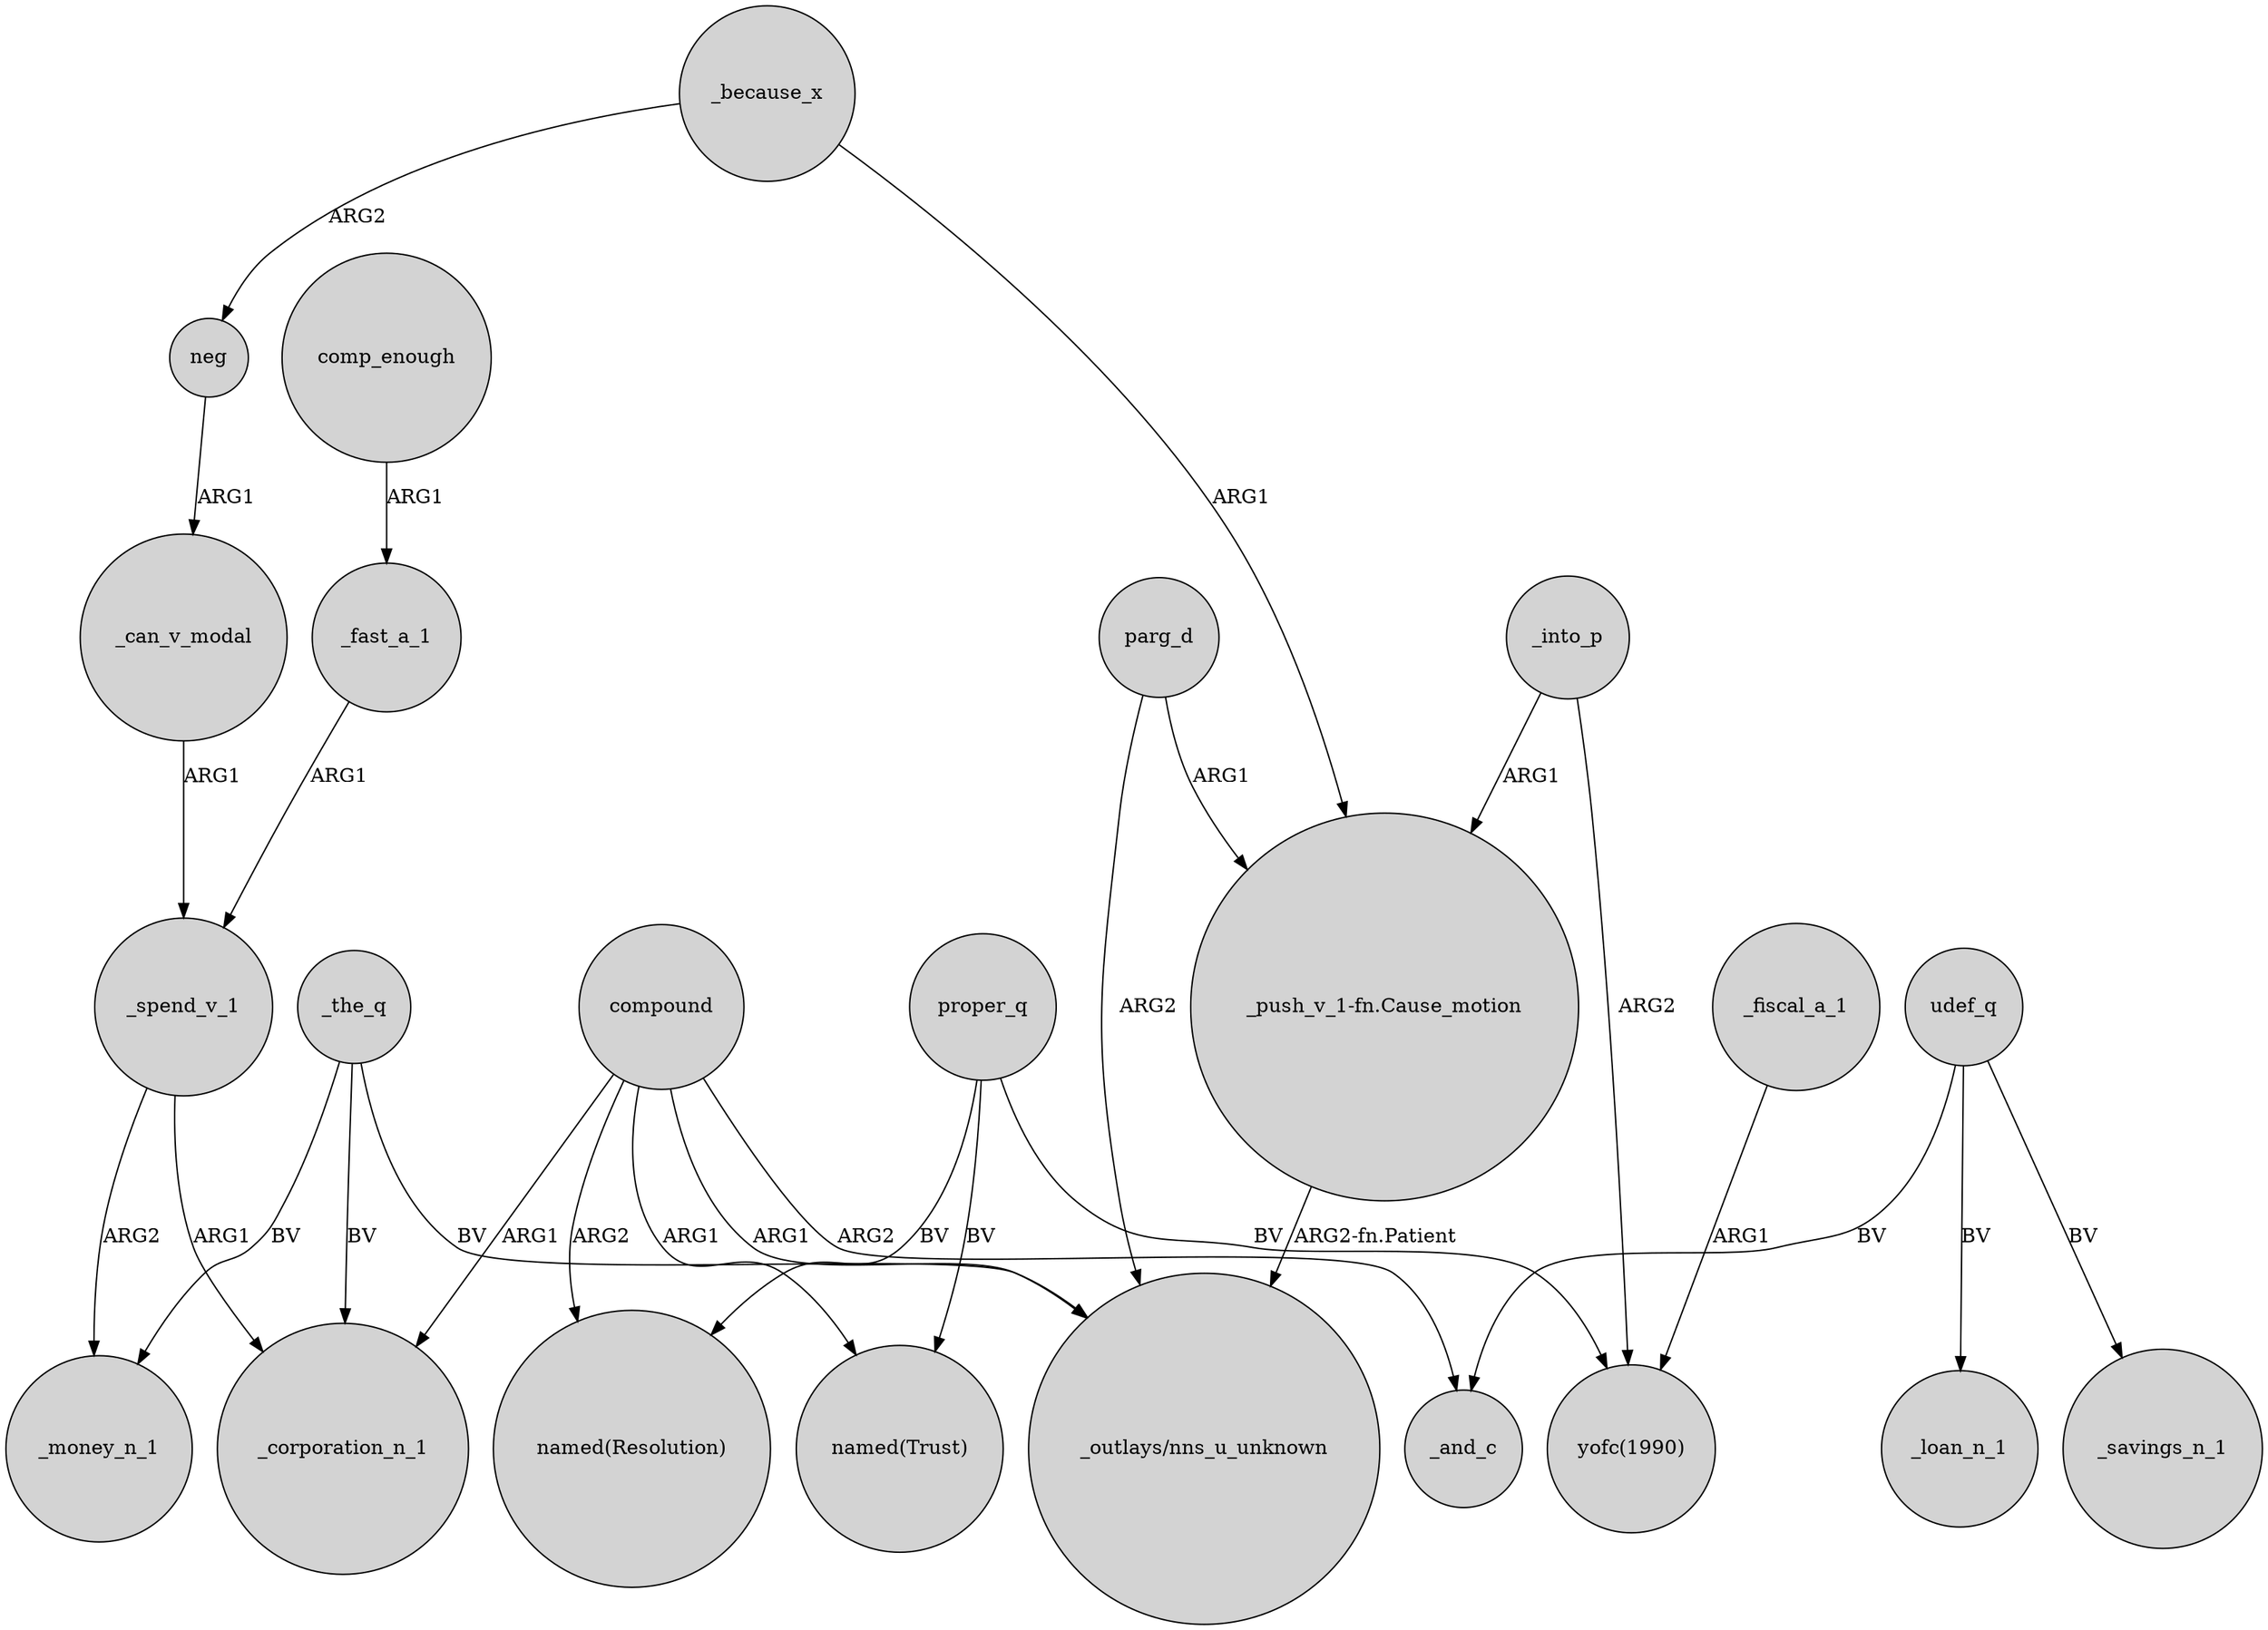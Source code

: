 digraph {
	node [shape=circle style=filled]
	_spend_v_1 -> _money_n_1 [label=ARG2]
	_the_q -> _money_n_1 [label=BV]
	_the_q -> _corporation_n_1 [label=BV]
	_can_v_modal -> _spend_v_1 [label=ARG1]
	compound -> "named(Trust)" [label=ARG1]
	parg_d -> "_outlays/nns_u_unknown" [label=ARG2]
	udef_q -> _savings_n_1 [label=BV]
	comp_enough -> _fast_a_1 [label=ARG1]
	_fast_a_1 -> _spend_v_1 [label=ARG1]
	proper_q -> "yofc(1990)" [label=BV]
	_because_x -> neg [label=ARG2]
	compound -> _and_c [label=ARG2]
	proper_q -> "named(Trust)" [label=BV]
	compound -> _corporation_n_1 [label=ARG1]
	proper_q -> "named(Resolution)" [label=BV]
	compound -> "_outlays/nns_u_unknown" [label=ARG1]
	_into_p -> "yofc(1990)" [label=ARG2]
	_spend_v_1 -> _corporation_n_1 [label=ARG1]
	parg_d -> "_push_v_1-fn.Cause_motion" [label=ARG1]
	_because_x -> "_push_v_1-fn.Cause_motion" [label=ARG1]
	udef_q -> _and_c [label=BV]
	"_push_v_1-fn.Cause_motion" -> "_outlays/nns_u_unknown" [label="ARG2-fn.Patient"]
	_into_p -> "_push_v_1-fn.Cause_motion" [label=ARG1]
	_the_q -> "_outlays/nns_u_unknown" [label=BV]
	_fiscal_a_1 -> "yofc(1990)" [label=ARG1]
	neg -> _can_v_modal [label=ARG1]
	udef_q -> _loan_n_1 [label=BV]
	compound -> "named(Resolution)" [label=ARG2]
}
